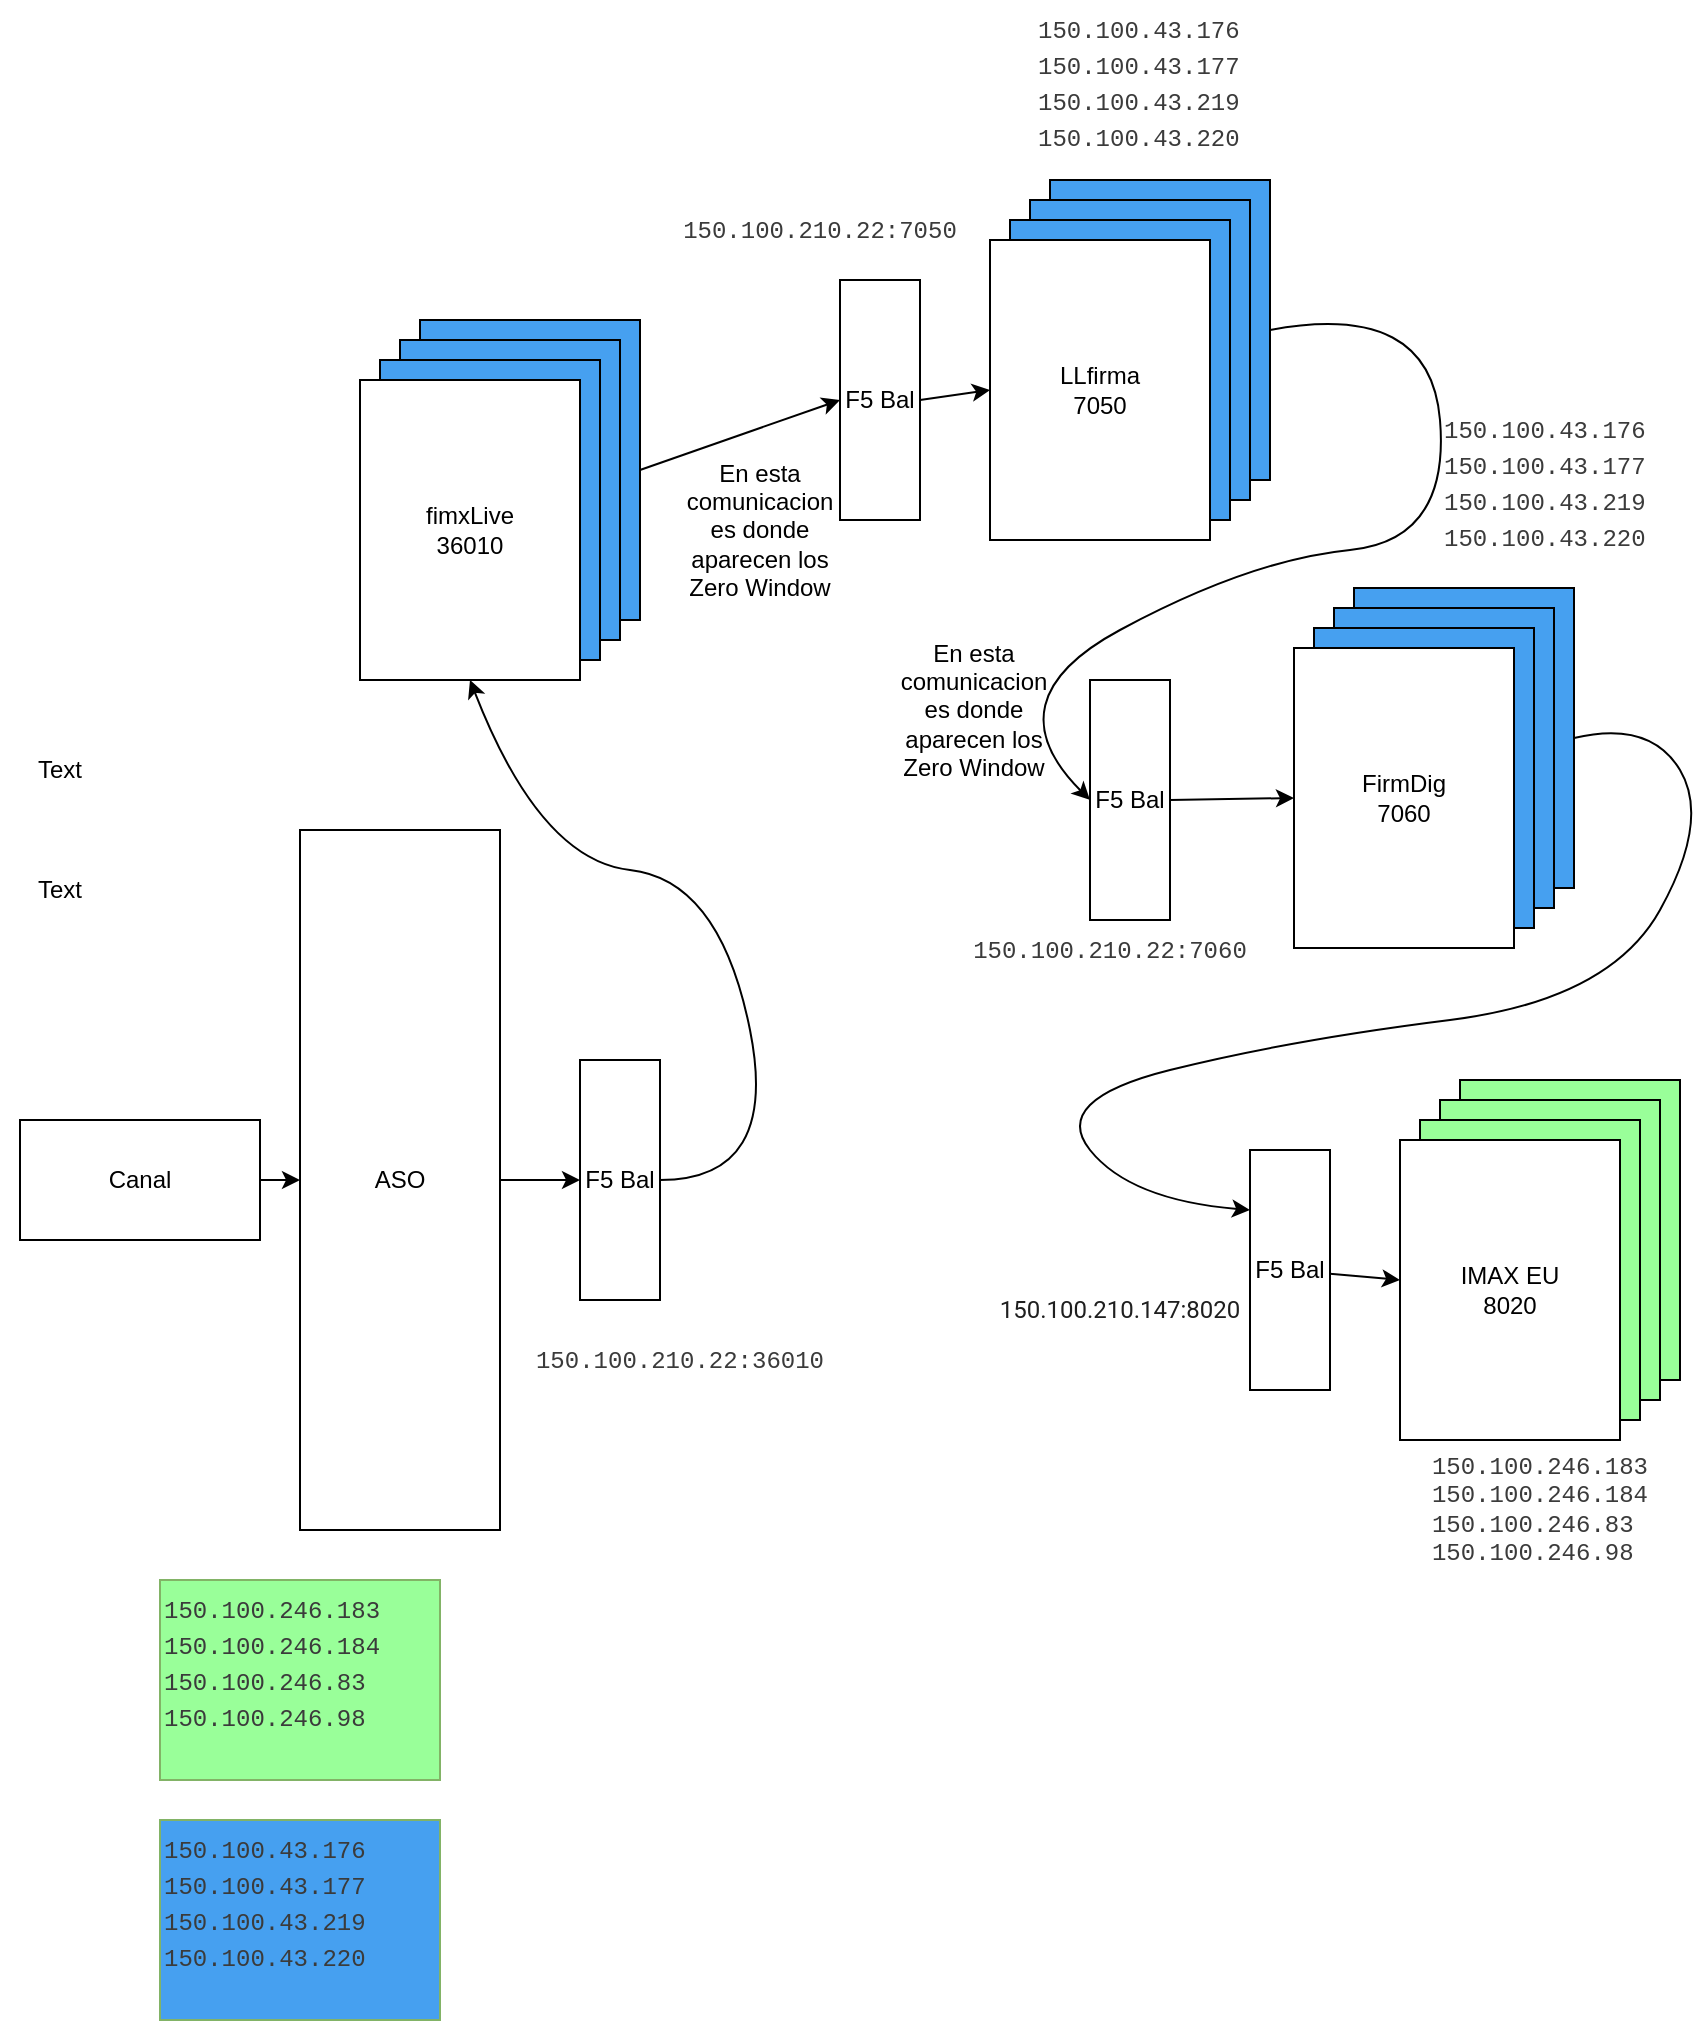 <mxfile version="24.7.17">
  <diagram name="Page-1" id="sfgAWyiOW3c3TnRp0a8o">
    <mxGraphModel dx="1322" dy="598" grid="1" gridSize="10" guides="1" tooltips="1" connect="1" arrows="1" fold="1" page="1" pageScale="1" pageWidth="850" pageHeight="1100" math="0" shadow="0">
      <root>
        <mxCell id="0" />
        <mxCell id="1" parent="0" />
        <mxCell id="Ff5ZT78EmFI4TPjBJLDV-1" value="Canal" style="rounded=0;whiteSpace=wrap;html=1;" vertex="1" parent="1">
          <mxGeometry x="10" y="560" width="120" height="60" as="geometry" />
        </mxCell>
        <mxCell id="Ff5ZT78EmFI4TPjBJLDV-2" value="ASO" style="rounded=0;whiteSpace=wrap;html=1;" vertex="1" parent="1">
          <mxGeometry x="150" y="415" width="100" height="350" as="geometry" />
        </mxCell>
        <mxCell id="Ff5ZT78EmFI4TPjBJLDV-3" value="F5 Bal" style="rounded=0;whiteSpace=wrap;html=1;" vertex="1" parent="1">
          <mxGeometry x="420" y="140" width="40" height="120" as="geometry" />
        </mxCell>
        <mxCell id="Ff5ZT78EmFI4TPjBJLDV-9" value="" style="group" vertex="1" connectable="0" parent="1">
          <mxGeometry x="495" y="90" width="140" height="180" as="geometry" />
        </mxCell>
        <mxCell id="Ff5ZT78EmFI4TPjBJLDV-5" value="" style="rounded=0;whiteSpace=wrap;html=1;fillStyle=solid;fillColor=#46A0F0;" vertex="1" parent="Ff5ZT78EmFI4TPjBJLDV-9">
          <mxGeometry x="30" width="110" height="150" as="geometry" />
        </mxCell>
        <mxCell id="Ff5ZT78EmFI4TPjBJLDV-6" value="" style="rounded=0;whiteSpace=wrap;html=1;fillStyle=solid;fillColor=#46A0F0;" vertex="1" parent="Ff5ZT78EmFI4TPjBJLDV-9">
          <mxGeometry x="20" y="10" width="110" height="150" as="geometry" />
        </mxCell>
        <mxCell id="Ff5ZT78EmFI4TPjBJLDV-7" value="" style="rounded=0;whiteSpace=wrap;html=1;fillStyle=solid;fillColor=#46A0F0;" vertex="1" parent="Ff5ZT78EmFI4TPjBJLDV-9">
          <mxGeometry x="10" y="20" width="110" height="150" as="geometry" />
        </mxCell>
        <mxCell id="Ff5ZT78EmFI4TPjBJLDV-8" value="LLfirma&lt;div&gt;7050&lt;/div&gt;" style="rounded=0;whiteSpace=wrap;html=1;" vertex="1" parent="Ff5ZT78EmFI4TPjBJLDV-9">
          <mxGeometry y="30" width="110" height="150" as="geometry" />
        </mxCell>
        <mxCell id="Ff5ZT78EmFI4TPjBJLDV-10" value="F5 Bal" style="rounded=0;whiteSpace=wrap;html=1;" vertex="1" parent="1">
          <mxGeometry x="545" y="340" width="40" height="120" as="geometry" />
        </mxCell>
        <mxCell id="Ff5ZT78EmFI4TPjBJLDV-11" value="" style="group" vertex="1" connectable="0" parent="1">
          <mxGeometry x="647" y="294" width="140" height="180" as="geometry" />
        </mxCell>
        <mxCell id="Ff5ZT78EmFI4TPjBJLDV-12" value="" style="rounded=0;whiteSpace=wrap;html=1;fillColor=#46A0F0;" vertex="1" parent="Ff5ZT78EmFI4TPjBJLDV-11">
          <mxGeometry x="30" width="110" height="150" as="geometry" />
        </mxCell>
        <mxCell id="Ff5ZT78EmFI4TPjBJLDV-13" value="" style="rounded=0;whiteSpace=wrap;html=1;fillColor=#46A0F0;" vertex="1" parent="Ff5ZT78EmFI4TPjBJLDV-11">
          <mxGeometry x="20" y="10" width="110" height="150" as="geometry" />
        </mxCell>
        <mxCell id="Ff5ZT78EmFI4TPjBJLDV-14" value="" style="rounded=0;whiteSpace=wrap;html=1;fillColor=#46A0F0;" vertex="1" parent="Ff5ZT78EmFI4TPjBJLDV-11">
          <mxGeometry x="10" y="20" width="110" height="150" as="geometry" />
        </mxCell>
        <mxCell id="Ff5ZT78EmFI4TPjBJLDV-15" value="FirmDig&lt;br&gt;7060" style="rounded=0;whiteSpace=wrap;html=1;" vertex="1" parent="Ff5ZT78EmFI4TPjBJLDV-11">
          <mxGeometry y="30" width="110" height="150" as="geometry" />
        </mxCell>
        <mxCell id="Ff5ZT78EmFI4TPjBJLDV-16" value="" style="endArrow=classic;html=1;rounded=0;exitX=1;exitY=0.5;exitDx=0;exitDy=0;entryX=0;entryY=0.5;entryDx=0;entryDy=0;" edge="1" parent="1" source="Ff5ZT78EmFI4TPjBJLDV-3" target="Ff5ZT78EmFI4TPjBJLDV-8">
          <mxGeometry width="50" height="50" relative="1" as="geometry">
            <mxPoint x="396" y="202" as="sourcePoint" />
            <mxPoint x="430" y="197" as="targetPoint" />
          </mxGeometry>
        </mxCell>
        <mxCell id="Ff5ZT78EmFI4TPjBJLDV-18" value="" style="endArrow=classic;html=1;rounded=0;exitX=1;exitY=0.5;exitDx=0;exitDy=0;entryX=0;entryY=0.5;entryDx=0;entryDy=0;" edge="1" parent="1" source="Ff5ZT78EmFI4TPjBJLDV-10" target="Ff5ZT78EmFI4TPjBJLDV-15">
          <mxGeometry width="50" height="50" relative="1" as="geometry">
            <mxPoint x="615" y="600" as="sourcePoint" />
            <mxPoint x="649" y="600" as="targetPoint" />
          </mxGeometry>
        </mxCell>
        <mxCell id="Ff5ZT78EmFI4TPjBJLDV-19" value="" style="endArrow=classic;html=1;rounded=0;exitX=1;exitY=0.5;exitDx=0;exitDy=0;entryX=0;entryY=0.5;entryDx=0;entryDy=0;" edge="1" parent="1" source="Ff5ZT78EmFI4TPjBJLDV-1" target="Ff5ZT78EmFI4TPjBJLDV-2">
          <mxGeometry width="50" height="50" relative="1" as="geometry">
            <mxPoint x="400" y="600" as="sourcePoint" />
            <mxPoint x="450" y="550" as="targetPoint" />
          </mxGeometry>
        </mxCell>
        <mxCell id="Ff5ZT78EmFI4TPjBJLDV-20" value="" style="endArrow=classic;html=1;rounded=0;exitX=1;exitY=0.5;exitDx=0;exitDy=0;entryX=0;entryY=0.5;entryDx=0;entryDy=0;" edge="1" parent="1" source="Ff5ZT78EmFI4TPjBJLDV-2" target="Ff5ZT78EmFI4TPjBJLDV-48">
          <mxGeometry width="50" height="50" relative="1" as="geometry">
            <mxPoint x="440" y="600" as="sourcePoint" />
            <mxPoint x="490" y="550" as="targetPoint" />
          </mxGeometry>
        </mxCell>
        <mxCell id="Ff5ZT78EmFI4TPjBJLDV-22" value="" style="curved=1;endArrow=classic;html=1;rounded=0;exitX=1;exitY=0.5;exitDx=0;exitDy=0;entryX=0;entryY=0.5;entryDx=0;entryDy=0;" edge="1" parent="1" source="Ff5ZT78EmFI4TPjBJLDV-5" target="Ff5ZT78EmFI4TPjBJLDV-10">
          <mxGeometry width="50" height="50" relative="1" as="geometry">
            <mxPoint x="735" y="110" as="sourcePoint" />
            <mxPoint x="645" y="345" as="targetPoint" />
            <Array as="points">
              <mxPoint x="715" y="150" />
              <mxPoint x="725" y="270" />
              <mxPoint x="625" y="280" />
              <mxPoint x="495" y="350" />
            </Array>
          </mxGeometry>
        </mxCell>
        <mxCell id="Ff5ZT78EmFI4TPjBJLDV-24" value="F5 Bal" style="rounded=0;whiteSpace=wrap;html=1;" vertex="1" parent="1">
          <mxGeometry x="625" y="575" width="40" height="120" as="geometry" />
        </mxCell>
        <mxCell id="Ff5ZT78EmFI4TPjBJLDV-25" value="" style="group" vertex="1" connectable="0" parent="1">
          <mxGeometry x="700" y="540" width="140" height="180" as="geometry" />
        </mxCell>
        <mxCell id="Ff5ZT78EmFI4TPjBJLDV-26" value="" style="rounded=0;whiteSpace=wrap;html=1;fillColor=#99FF99;" vertex="1" parent="Ff5ZT78EmFI4TPjBJLDV-25">
          <mxGeometry x="30" width="110" height="150" as="geometry" />
        </mxCell>
        <mxCell id="Ff5ZT78EmFI4TPjBJLDV-27" value="" style="rounded=0;whiteSpace=wrap;html=1;fillColor=#99FF99;" vertex="1" parent="Ff5ZT78EmFI4TPjBJLDV-25">
          <mxGeometry x="20" y="10" width="110" height="150" as="geometry" />
        </mxCell>
        <mxCell id="Ff5ZT78EmFI4TPjBJLDV-28" value="" style="rounded=0;whiteSpace=wrap;html=1;fillColor=#99FF99;" vertex="1" parent="Ff5ZT78EmFI4TPjBJLDV-25">
          <mxGeometry x="10" y="20" width="110" height="150" as="geometry" />
        </mxCell>
        <mxCell id="Ff5ZT78EmFI4TPjBJLDV-29" value="IMAX EU&lt;div&gt;8020&lt;/div&gt;" style="rounded=0;whiteSpace=wrap;html=1;" vertex="1" parent="Ff5ZT78EmFI4TPjBJLDV-25">
          <mxGeometry y="30" width="110" height="150" as="geometry" />
        </mxCell>
        <mxCell id="Ff5ZT78EmFI4TPjBJLDV-30" value="" style="endArrow=classic;html=1;rounded=0;" edge="1" parent="1" source="Ff5ZT78EmFI4TPjBJLDV-24" target="Ff5ZT78EmFI4TPjBJLDV-29">
          <mxGeometry width="50" height="50" relative="1" as="geometry">
            <mxPoint x="665" y="622" as="sourcePoint" />
            <mxPoint x="725" y="637" as="targetPoint" />
          </mxGeometry>
        </mxCell>
        <mxCell id="Ff5ZT78EmFI4TPjBJLDV-31" value="&lt;meta charset=&quot;utf-8&quot;&gt;&lt;span style=&quot;color: rgb(31, 31, 31); font-family: &amp;quot;Google Sans&amp;quot;, Roboto, sans-serif; font-size: 12px; font-style: normal; font-variant-ligatures: normal; font-variant-caps: normal; font-weight: 400; letter-spacing: normal; orphans: 2; text-align: start; text-indent: 0px; text-transform: none; widows: 2; word-spacing: 0px; -webkit-text-stroke-width: 0px; white-space: pre-wrap; background-color: rgb(255, 255, 255); text-decoration-thickness: initial; text-decoration-style: initial; text-decoration-color: initial; display: inline !important; float: none;&quot;&gt;150.100.210.147:8020&lt;/span&gt;" style="text;html=1;align=center;verticalAlign=middle;whiteSpace=wrap;rounded=0;" vertex="1" parent="1">
          <mxGeometry x="485" y="640" width="150" height="30" as="geometry" />
        </mxCell>
        <mxCell id="Ff5ZT78EmFI4TPjBJLDV-32" value="" style="curved=1;endArrow=classic;html=1;rounded=0;exitX=1;exitY=0.5;exitDx=0;exitDy=0;entryX=0;entryY=0.25;entryDx=0;entryDy=0;" edge="1" parent="1" source="Ff5ZT78EmFI4TPjBJLDV-12" target="Ff5ZT78EmFI4TPjBJLDV-24">
          <mxGeometry width="50" height="50" relative="1" as="geometry">
            <mxPoint x="820" y="400" as="sourcePoint" />
            <mxPoint x="730" y="635" as="targetPoint" />
            <Array as="points">
              <mxPoint x="825" y="360" />
              <mxPoint x="855" y="410" />
              <mxPoint x="805" y="500" />
              <mxPoint x="645" y="520" />
              <mxPoint x="525" y="550" />
              <mxPoint x="565" y="600" />
            </Array>
          </mxGeometry>
        </mxCell>
        <mxCell id="Ff5ZT78EmFI4TPjBJLDV-35" value="&lt;meta charset=&quot;utf-8&quot;&gt;&lt;div style=&quot;color: #3b3b3b;background-color: #ffffff;font-family: Menlo, Monaco, &#39;Courier New&#39;, monospace;font-weight: normal;font-size: 12px;line-height: 18px;white-space: pre;&quot;&gt;&lt;div&gt;&lt;span style=&quot;color: #3b3b3b;&quot;&gt;150.100.210.22:7050&lt;/span&gt;&lt;/div&gt;&lt;div&gt;&lt;span style=&quot;color: #3b3b3b;&quot;&gt;&lt;/span&gt;&lt;/div&gt;&lt;/div&gt;" style="text;html=1;align=center;verticalAlign=middle;whiteSpace=wrap;rounded=0;" vertex="1" parent="1">
          <mxGeometry x="330" y="100" width="160" height="30" as="geometry" />
        </mxCell>
        <mxCell id="Ff5ZT78EmFI4TPjBJLDV-36" value="&lt;div style=&quot;color: #3b3b3b;background-color: #ffffff;font-family: Menlo, Monaco, &#39;Courier New&#39;, monospace;font-weight: normal;font-size: 12px;line-height: 18px;white-space: pre;&quot;&gt;&lt;div&gt;&lt;span style=&quot;color: #3b3b3b;&quot;&gt;150.100.210.22:7060&lt;/span&gt;&lt;/div&gt;&lt;div&gt;&lt;span style=&quot;color: #3b3b3b;&quot;&gt;&lt;/span&gt;&lt;/div&gt;&lt;/div&gt;" style="text;html=1;align=center;verticalAlign=middle;whiteSpace=wrap;rounded=0;" vertex="1" parent="1">
          <mxGeometry x="475" y="460" width="160" height="30" as="geometry" />
        </mxCell>
        <mxCell id="Ff5ZT78EmFI4TPjBJLDV-37" value="Text" style="text;html=1;align=center;verticalAlign=middle;whiteSpace=wrap;rounded=0;" vertex="1" parent="1">
          <mxGeometry y="430" width="60" height="30" as="geometry" />
        </mxCell>
        <mxCell id="Ff5ZT78EmFI4TPjBJLDV-38" value="&lt;div style=&quot;color: rgb(59, 59, 59); font-family: Menlo, Monaco, &amp;quot;Courier New&amp;quot;, monospace; font-weight: normal; font-size: 12px; line-height: 18px; white-space: pre;&quot;&gt;&lt;div style=&quot;&quot;&gt;&lt;span style=&quot;color: rgb(59, 59, 59); background-color: rgb(153, 255, 153);&quot;&gt;150.100.246.183&lt;/span&gt;&lt;/div&gt;&lt;div style=&quot;&quot;&gt;&lt;span style=&quot;color: rgb(59, 59, 59); background-color: rgb(153, 255, 153);&quot;&gt;150.100.246.184&lt;/span&gt;&lt;/div&gt;&lt;div style=&quot;&quot;&gt;&lt;span style=&quot;color: rgb(59, 59, 59); background-color: rgb(153, 255, 153);&quot;&gt;150.100.246.83&lt;/span&gt;&lt;/div&gt;&lt;div style=&quot;&quot;&gt;&lt;span style=&quot;color: rgb(59, 59, 59); background-color: rgb(153, 255, 153);&quot;&gt;150.100.246.98&lt;/span&gt;&lt;/div&gt;&lt;/div&gt;" style="text;whiteSpace=wrap;html=1;fillColor=#99FF99;strokeColor=#82b366;" vertex="1" parent="1">
          <mxGeometry x="80" y="790" width="140" height="100" as="geometry" />
        </mxCell>
        <mxCell id="Ff5ZT78EmFI4TPjBJLDV-39" value="Text" style="text;html=1;align=center;verticalAlign=middle;whiteSpace=wrap;rounded=0;" vertex="1" parent="1">
          <mxGeometry y="370" width="60" height="30" as="geometry" />
        </mxCell>
        <mxCell id="Ff5ZT78EmFI4TPjBJLDV-41" value="&lt;div style=&quot;color: rgb(59, 59, 59); font-family: Menlo, Monaco, &amp;quot;Courier New&amp;quot;, monospace; font-weight: normal; font-size: 12px; line-height: 18px; white-space: pre;&quot;&gt;&lt;div style=&quot;&quot;&gt;&lt;span style=&quot;color: rgb(59, 59, 59); background-color: rgb(70, 160, 240);&quot;&gt;150.100.43.176&lt;/span&gt;&lt;/div&gt;&lt;div style=&quot;&quot;&gt;&lt;span style=&quot;color: rgb(59, 59, 59); background-color: rgb(70, 160, 240);&quot;&gt;150.100.43.177&lt;/span&gt;&lt;/div&gt;&lt;div style=&quot;&quot;&gt;&lt;span style=&quot;color: rgb(59, 59, 59); background-color: rgb(70, 160, 240);&quot;&gt;150.100.43.219&lt;/span&gt;&lt;/div&gt;&lt;div style=&quot;&quot;&gt;&lt;span style=&quot;color: rgb(59, 59, 59); background-color: rgb(70, 160, 240);&quot;&gt;150.100.43.220&lt;/span&gt;&lt;/div&gt;&lt;/div&gt;" style="text;whiteSpace=wrap;html=1;fillColor=#46A0F0;strokeColor=#82b366;" vertex="1" parent="1">
          <mxGeometry x="80" y="910" width="140" height="100" as="geometry" />
        </mxCell>
        <mxCell id="Ff5ZT78EmFI4TPjBJLDV-43" value="&lt;div style=&quot;color: #3b3b3b;background-color: #ffffff;font-family: Menlo, Monaco, &#39;Courier New&#39;, monospace;font-weight: normal;font-size: 12px;line-height: 18px;white-space: pre;&quot;&gt;&lt;div&gt;&lt;span style=&quot;color: #3b3b3b;&quot;&gt;150.100.43.176&lt;/span&gt;&lt;/div&gt;&lt;div&gt;&lt;span style=&quot;color: #3b3b3b;&quot;&gt;150.100.43.177&lt;/span&gt;&lt;/div&gt;&lt;div&gt;&lt;span style=&quot;color: #3b3b3b;&quot;&gt;150.100.43.219&lt;/span&gt;&lt;/div&gt;&lt;div&gt;&lt;span style=&quot;color: #3b3b3b;&quot;&gt;150.100.43.220&lt;/span&gt;&lt;/div&gt;&lt;/div&gt;" style="text;whiteSpace=wrap;html=1;" vertex="1" parent="1">
          <mxGeometry x="517" width="130" height="100" as="geometry" />
        </mxCell>
        <mxCell id="Ff5ZT78EmFI4TPjBJLDV-44" value="&lt;div style=&quot;color: #3b3b3b;background-color: #ffffff;font-family: Menlo, Monaco, &#39;Courier New&#39;, monospace;font-weight: normal;font-size: 12px;line-height: 18px;white-space: pre;&quot;&gt;&lt;div&gt;&lt;span style=&quot;color: #3b3b3b;&quot;&gt;150.100.43.176&lt;/span&gt;&lt;/div&gt;&lt;div&gt;&lt;span style=&quot;color: #3b3b3b;&quot;&gt;150.100.43.177&lt;/span&gt;&lt;/div&gt;&lt;div&gt;&lt;span style=&quot;color: #3b3b3b;&quot;&gt;150.100.43.219&lt;/span&gt;&lt;/div&gt;&lt;div&gt;&lt;span style=&quot;color: #3b3b3b;&quot;&gt;150.100.43.220&lt;/span&gt;&lt;/div&gt;&lt;/div&gt;" style="text;whiteSpace=wrap;html=1;" vertex="1" parent="1">
          <mxGeometry x="720" y="200" width="130" height="100" as="geometry" />
        </mxCell>
        <mxCell id="Ff5ZT78EmFI4TPjBJLDV-46" value="&lt;div style=&quot;color: rgb(59, 59, 59); font-family: Menlo, Monaco, &amp;quot;Courier New&amp;quot;, monospace; text-align: left; white-space: pre;&quot;&gt;&lt;span style=&quot;background-color: rgb(255, 255, 255);&quot;&gt;150.100.246.183&lt;/span&gt;&lt;/div&gt;&lt;div style=&quot;color: rgb(59, 59, 59); font-family: Menlo, Monaco, &amp;quot;Courier New&amp;quot;, monospace; text-align: left; white-space: pre;&quot;&gt;&lt;span style=&quot;background-color: rgb(255, 255, 255);&quot;&gt;150.100.246.184&lt;/span&gt;&lt;/div&gt;&lt;div style=&quot;color: rgb(59, 59, 59); font-family: Menlo, Monaco, &amp;quot;Courier New&amp;quot;, monospace; text-align: left; white-space: pre;&quot;&gt;&lt;span style=&quot;background-color: rgb(255, 255, 255);&quot;&gt;150.100.246.83&lt;/span&gt;&lt;/div&gt;&lt;div style=&quot;color: rgb(59, 59, 59); font-family: Menlo, Monaco, &amp;quot;Courier New&amp;quot;, monospace; text-align: left; white-space: pre;&quot;&gt;&lt;span style=&quot;background-color: rgb(255, 255, 255);&quot;&gt;150.100.246.98&lt;/span&gt;&lt;/div&gt;" style="text;html=1;align=center;verticalAlign=middle;whiteSpace=wrap;rounded=0;" vertex="1" parent="1">
          <mxGeometry x="740" y="740" width="60" height="30" as="geometry" />
        </mxCell>
        <mxCell id="Ff5ZT78EmFI4TPjBJLDV-48" value="F5 Bal" style="rounded=0;whiteSpace=wrap;html=1;" vertex="1" parent="1">
          <mxGeometry x="290" y="530" width="40" height="120" as="geometry" />
        </mxCell>
        <mxCell id="Ff5ZT78EmFI4TPjBJLDV-49" value="" style="group" vertex="1" connectable="0" parent="1">
          <mxGeometry x="180" y="160" width="140" height="180" as="geometry" />
        </mxCell>
        <mxCell id="Ff5ZT78EmFI4TPjBJLDV-50" value="" style="rounded=0;whiteSpace=wrap;html=1;fillStyle=solid;fillColor=#46A0F0;" vertex="1" parent="Ff5ZT78EmFI4TPjBJLDV-49">
          <mxGeometry x="30" width="110" height="150" as="geometry" />
        </mxCell>
        <mxCell id="Ff5ZT78EmFI4TPjBJLDV-51" value="" style="rounded=0;whiteSpace=wrap;html=1;fillStyle=solid;fillColor=#46A0F0;" vertex="1" parent="Ff5ZT78EmFI4TPjBJLDV-49">
          <mxGeometry x="20" y="10" width="110" height="150" as="geometry" />
        </mxCell>
        <mxCell id="Ff5ZT78EmFI4TPjBJLDV-52" value="" style="rounded=0;whiteSpace=wrap;html=1;fillStyle=solid;fillColor=#46A0F0;" vertex="1" parent="Ff5ZT78EmFI4TPjBJLDV-49">
          <mxGeometry x="10" y="20" width="110" height="150" as="geometry" />
        </mxCell>
        <mxCell id="Ff5ZT78EmFI4TPjBJLDV-53" value="fimxLive&lt;br&gt;36010" style="rounded=0;whiteSpace=wrap;html=1;" vertex="1" parent="Ff5ZT78EmFI4TPjBJLDV-49">
          <mxGeometry y="30" width="110" height="150" as="geometry" />
        </mxCell>
        <mxCell id="Ff5ZT78EmFI4TPjBJLDV-54" value="" style="curved=1;endArrow=classic;html=1;rounded=0;exitX=1;exitY=0.5;exitDx=0;exitDy=0;entryX=0.5;entryY=1;entryDx=0;entryDy=0;" edge="1" parent="1" source="Ff5ZT78EmFI4TPjBJLDV-48" target="Ff5ZT78EmFI4TPjBJLDV-53">
          <mxGeometry width="50" height="50" relative="1" as="geometry">
            <mxPoint x="890" y="590" as="sourcePoint" />
            <mxPoint x="940" y="540" as="targetPoint" />
            <Array as="points">
              <mxPoint x="390" y="590" />
              <mxPoint x="360" y="440" />
              <mxPoint x="270" y="430" />
            </Array>
          </mxGeometry>
        </mxCell>
        <mxCell id="Ff5ZT78EmFI4TPjBJLDV-55" value="&lt;div style=&quot;color: #3b3b3b;background-color: #ffffff;font-family: Menlo, Monaco, &#39;Courier New&#39;, monospace;font-weight: normal;font-size: 12px;line-height: 18px;white-space: pre;&quot;&gt;&lt;div&gt;&lt;span style=&quot;color: #3b3b3b;&quot;&gt;150.100.210.22:36010&lt;/span&gt;&lt;/div&gt;&lt;div&gt;&lt;span style=&quot;color: #3b3b3b;&quot;&gt;&lt;/span&gt;&lt;/div&gt;&lt;/div&gt;" style="text;html=1;align=center;verticalAlign=middle;whiteSpace=wrap;rounded=0;" vertex="1" parent="1">
          <mxGeometry x="260" y="665" width="160" height="30" as="geometry" />
        </mxCell>
        <mxCell id="Ff5ZT78EmFI4TPjBJLDV-56" value="" style="curved=1;endArrow=classic;html=1;rounded=0;entryX=0;entryY=0.5;entryDx=0;entryDy=0;exitX=1;exitY=0.5;exitDx=0;exitDy=0;" edge="1" parent="1" source="Ff5ZT78EmFI4TPjBJLDV-50" target="Ff5ZT78EmFI4TPjBJLDV-3">
          <mxGeometry width="50" height="50" relative="1" as="geometry">
            <mxPoint x="385" y="390" as="sourcePoint" />
            <mxPoint x="435" y="340" as="targetPoint" />
          </mxGeometry>
        </mxCell>
        <mxCell id="Ff5ZT78EmFI4TPjBJLDV-57" value="En esta comunicacion es donde aparecen los Zero Window" style="text;html=1;align=center;verticalAlign=middle;whiteSpace=wrap;rounded=0;" vertex="1" parent="1">
          <mxGeometry x="457" y="340" width="60" height="30" as="geometry" />
        </mxCell>
        <mxCell id="Ff5ZT78EmFI4TPjBJLDV-58" value="En esta comunicacion es donde aparecen los Zero Window" style="text;html=1;align=center;verticalAlign=middle;whiteSpace=wrap;rounded=0;" vertex="1" parent="1">
          <mxGeometry x="350" y="250" width="60" height="30" as="geometry" />
        </mxCell>
      </root>
    </mxGraphModel>
  </diagram>
</mxfile>
